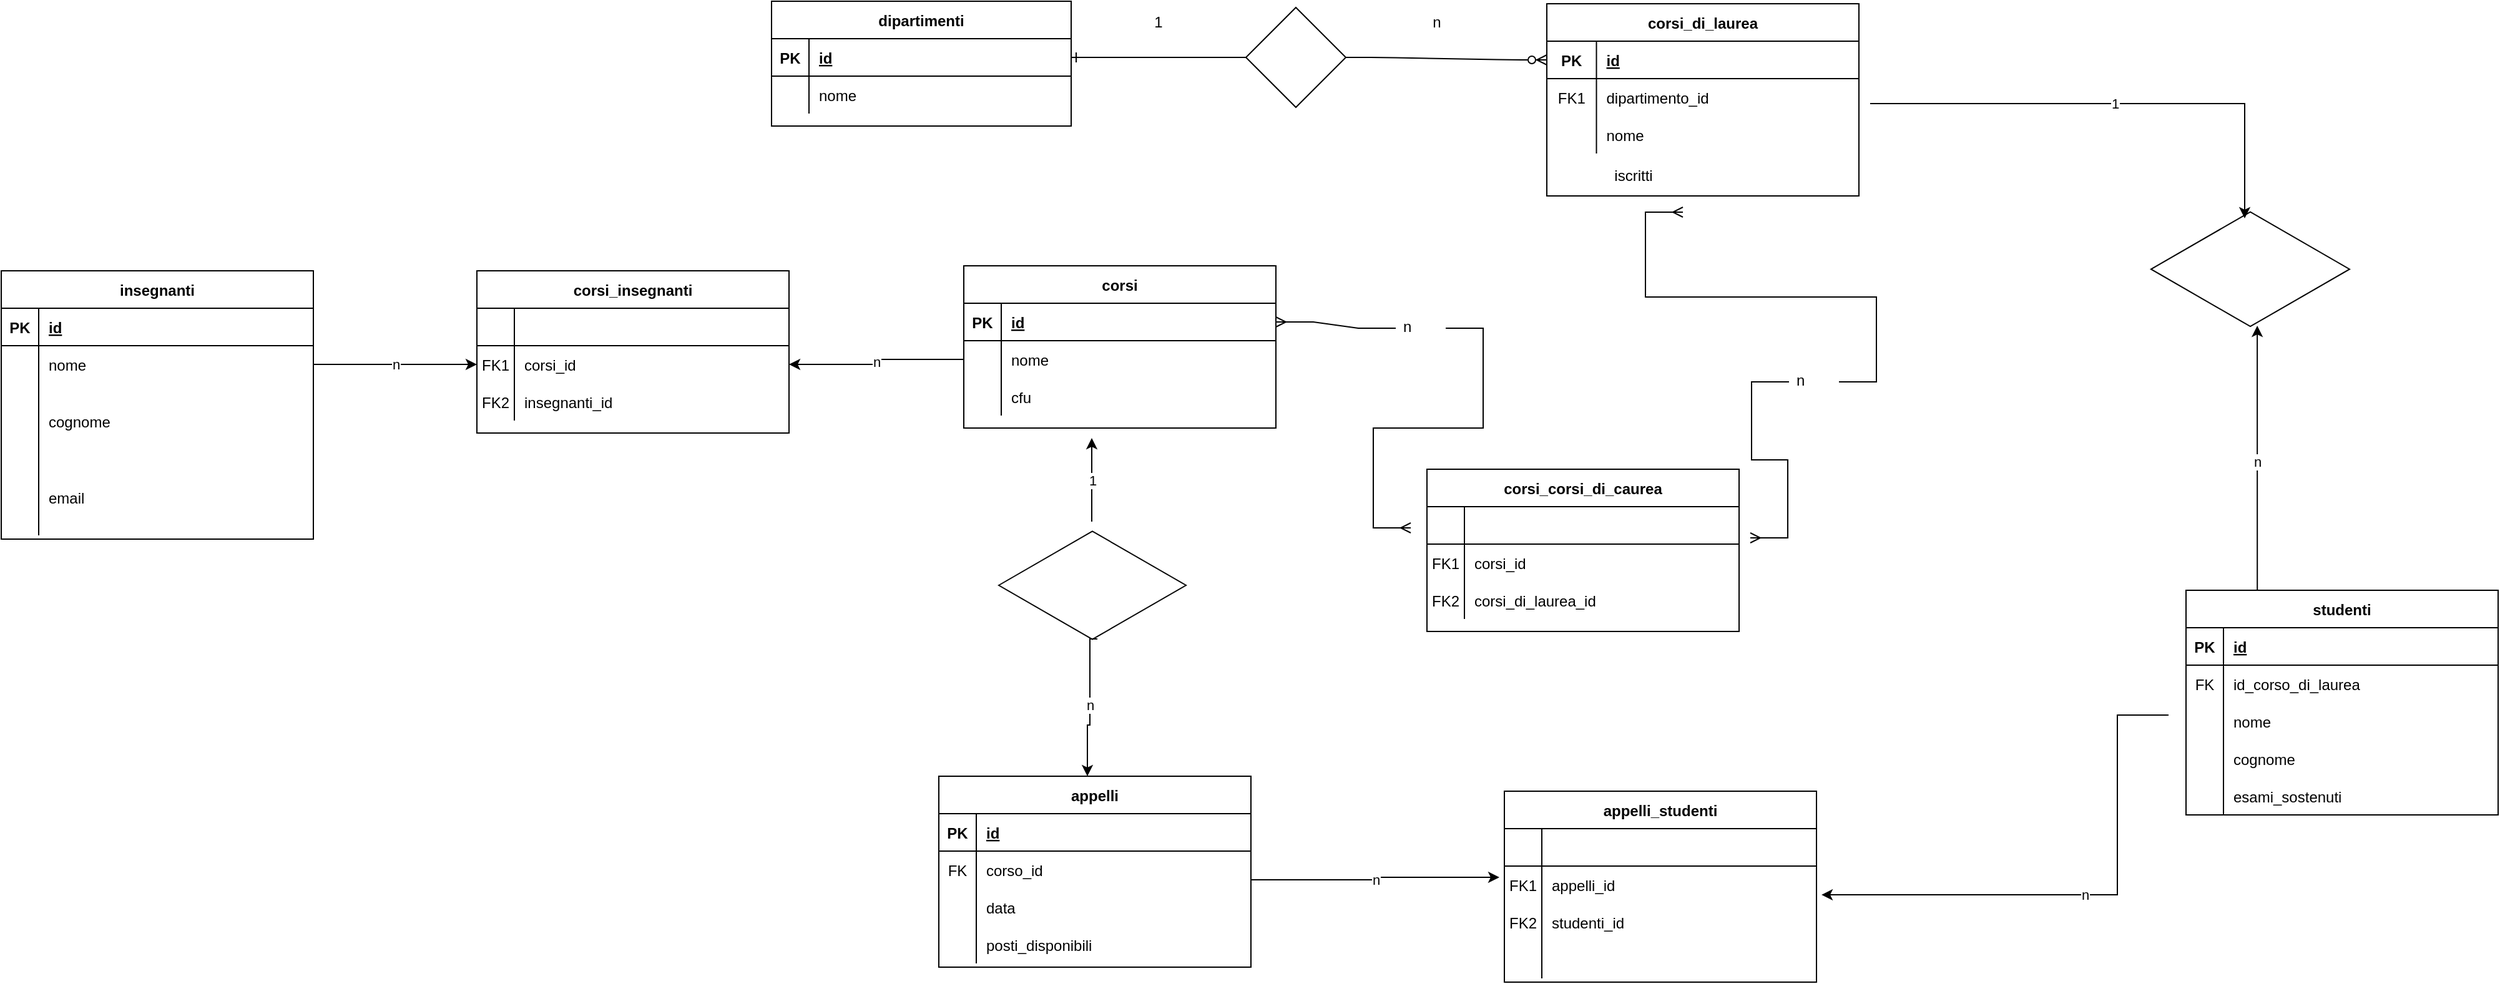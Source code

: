<mxfile version="20.4.0" type="device"><diagram id="R2lEEEUBdFMjLlhIrx00" name="Page-1"><mxGraphModel dx="3385" dy="1385" grid="0" gridSize="10" guides="1" tooltips="1" connect="1" arrows="1" fold="1" page="0" pageScale="1" pageWidth="850" pageHeight="1100" math="0" shadow="0" extFonts="Permanent Marker^https://fonts.googleapis.com/css?family=Permanent+Marker"><root><mxCell id="0"/><mxCell id="1" parent="0"/><mxCell id="C-vyLk0tnHw3VtMMgP7b-1" value="" style="edgeStyle=entityRelationEdgeStyle;endArrow=ERzeroToMany;startArrow=none;endFill=1;startFill=0;exitX=1;exitY=0.5;exitDx=0;exitDy=0;entryX=0;entryY=0.5;entryDx=0;entryDy=0;" parent="1" source="mGonCBCs7aA2SYmksWK4-1" target="C-vyLk0tnHw3VtMMgP7b-3" edge="1"><mxGeometry width="100" height="100" relative="1" as="geometry"><mxPoint x="166" y="99" as="sourcePoint"/><mxPoint x="440" y="620" as="targetPoint"/></mxGeometry></mxCell><mxCell id="C-vyLk0tnHw3VtMMgP7b-2" value="corsi_di_laurea" style="shape=table;startSize=30;container=1;collapsible=1;childLayout=tableLayout;fixedRows=1;rowLines=0;fontStyle=1;align=center;resizeLast=1;" parent="1" vertex="1"><mxGeometry x="444" y="22" width="250" height="154" as="geometry"/></mxCell><mxCell id="C-vyLk0tnHw3VtMMgP7b-3" value="" style="shape=partialRectangle;collapsible=0;dropTarget=0;pointerEvents=0;fillColor=none;points=[[0,0.5],[1,0.5]];portConstraint=eastwest;top=0;left=0;right=0;bottom=1;" parent="C-vyLk0tnHw3VtMMgP7b-2" vertex="1"><mxGeometry y="30" width="250" height="30" as="geometry"/></mxCell><mxCell id="C-vyLk0tnHw3VtMMgP7b-4" value="PK" style="shape=partialRectangle;overflow=hidden;connectable=0;fillColor=none;top=0;left=0;bottom=0;right=0;fontStyle=1;" parent="C-vyLk0tnHw3VtMMgP7b-3" vertex="1"><mxGeometry width="39.75" height="30" as="geometry"><mxRectangle width="39.75" height="30" as="alternateBounds"/></mxGeometry></mxCell><mxCell id="C-vyLk0tnHw3VtMMgP7b-5" value="id" style="shape=partialRectangle;overflow=hidden;connectable=0;fillColor=none;top=0;left=0;bottom=0;right=0;align=left;spacingLeft=6;fontStyle=5;" parent="C-vyLk0tnHw3VtMMgP7b-3" vertex="1"><mxGeometry x="39.75" width="210.25" height="30" as="geometry"><mxRectangle width="210.25" height="30" as="alternateBounds"/></mxGeometry></mxCell><mxCell id="C-vyLk0tnHw3VtMMgP7b-6" value="" style="shape=partialRectangle;collapsible=0;dropTarget=0;pointerEvents=0;fillColor=none;points=[[0,0.5],[1,0.5]];portConstraint=eastwest;top=0;left=0;right=0;bottom=0;" parent="C-vyLk0tnHw3VtMMgP7b-2" vertex="1"><mxGeometry y="60" width="250" height="30" as="geometry"/></mxCell><mxCell id="C-vyLk0tnHw3VtMMgP7b-7" value="FK1" style="shape=partialRectangle;overflow=hidden;connectable=0;fillColor=none;top=0;left=0;bottom=0;right=0;" parent="C-vyLk0tnHw3VtMMgP7b-6" vertex="1"><mxGeometry width="39.75" height="30" as="geometry"><mxRectangle width="39.75" height="30" as="alternateBounds"/></mxGeometry></mxCell><mxCell id="C-vyLk0tnHw3VtMMgP7b-8" value="dipartimento_id" style="shape=partialRectangle;overflow=hidden;connectable=0;fillColor=none;top=0;left=0;bottom=0;right=0;align=left;spacingLeft=6;" parent="C-vyLk0tnHw3VtMMgP7b-6" vertex="1"><mxGeometry x="39.75" width="210.25" height="30" as="geometry"><mxRectangle width="210.25" height="30" as="alternateBounds"/></mxGeometry></mxCell><mxCell id="C-vyLk0tnHw3VtMMgP7b-9" value="" style="shape=partialRectangle;collapsible=0;dropTarget=0;pointerEvents=0;fillColor=none;points=[[0,0.5],[1,0.5]];portConstraint=eastwest;top=0;left=0;right=0;bottom=0;" parent="C-vyLk0tnHw3VtMMgP7b-2" vertex="1"><mxGeometry y="90" width="250" height="30" as="geometry"/></mxCell><mxCell id="C-vyLk0tnHw3VtMMgP7b-10" value="" style="shape=partialRectangle;overflow=hidden;connectable=0;fillColor=none;top=0;left=0;bottom=0;right=0;" parent="C-vyLk0tnHw3VtMMgP7b-9" vertex="1"><mxGeometry width="39.75" height="30" as="geometry"><mxRectangle width="39.75" height="30" as="alternateBounds"/></mxGeometry></mxCell><mxCell id="C-vyLk0tnHw3VtMMgP7b-11" value="nome" style="shape=partialRectangle;overflow=hidden;connectable=0;fillColor=none;top=0;left=0;bottom=0;right=0;align=left;spacingLeft=6;" parent="C-vyLk0tnHw3VtMMgP7b-9" vertex="1"><mxGeometry x="39.75" width="210.25" height="30" as="geometry"><mxRectangle width="210.25" height="30" as="alternateBounds"/></mxGeometry></mxCell><mxCell id="C-vyLk0tnHw3VtMMgP7b-23" value="dipartimenti" style="shape=table;startSize=30;container=1;collapsible=1;childLayout=tableLayout;fixedRows=1;rowLines=0;fontStyle=1;align=center;resizeLast=1;" parent="1" vertex="1"><mxGeometry x="-177" y="20" width="240" height="100" as="geometry"/></mxCell><mxCell id="C-vyLk0tnHw3VtMMgP7b-24" value="" style="shape=partialRectangle;collapsible=0;dropTarget=0;pointerEvents=0;fillColor=none;points=[[0,0.5],[1,0.5]];portConstraint=eastwest;top=0;left=0;right=0;bottom=1;" parent="C-vyLk0tnHw3VtMMgP7b-23" vertex="1"><mxGeometry y="30" width="240" height="30" as="geometry"/></mxCell><mxCell id="C-vyLk0tnHw3VtMMgP7b-25" value="PK" style="shape=partialRectangle;overflow=hidden;connectable=0;fillColor=none;top=0;left=0;bottom=0;right=0;fontStyle=1;" parent="C-vyLk0tnHw3VtMMgP7b-24" vertex="1"><mxGeometry width="30" height="30" as="geometry"><mxRectangle width="30" height="30" as="alternateBounds"/></mxGeometry></mxCell><mxCell id="C-vyLk0tnHw3VtMMgP7b-26" value="id" style="shape=partialRectangle;overflow=hidden;connectable=0;fillColor=none;top=0;left=0;bottom=0;right=0;align=left;spacingLeft=6;fontStyle=5;" parent="C-vyLk0tnHw3VtMMgP7b-24" vertex="1"><mxGeometry x="30" width="210" height="30" as="geometry"><mxRectangle width="210" height="30" as="alternateBounds"/></mxGeometry></mxCell><mxCell id="C-vyLk0tnHw3VtMMgP7b-27" value="" style="shape=partialRectangle;collapsible=0;dropTarget=0;pointerEvents=0;fillColor=none;points=[[0,0.5],[1,0.5]];portConstraint=eastwest;top=0;left=0;right=0;bottom=0;" parent="C-vyLk0tnHw3VtMMgP7b-23" vertex="1"><mxGeometry y="60" width="240" height="30" as="geometry"/></mxCell><mxCell id="C-vyLk0tnHw3VtMMgP7b-28" value="" style="shape=partialRectangle;overflow=hidden;connectable=0;fillColor=none;top=0;left=0;bottom=0;right=0;" parent="C-vyLk0tnHw3VtMMgP7b-27" vertex="1"><mxGeometry width="30" height="30" as="geometry"><mxRectangle width="30" height="30" as="alternateBounds"/></mxGeometry></mxCell><mxCell id="C-vyLk0tnHw3VtMMgP7b-29" value="nome" style="shape=partialRectangle;overflow=hidden;connectable=0;fillColor=none;top=0;left=0;bottom=0;right=0;align=left;spacingLeft=6;" parent="C-vyLk0tnHw3VtMMgP7b-27" vertex="1"><mxGeometry x="30" width="210" height="30" as="geometry"><mxRectangle width="210" height="30" as="alternateBounds"/></mxGeometry></mxCell><mxCell id="mGonCBCs7aA2SYmksWK4-1" value="" style="rhombus;whiteSpace=wrap;html=1;" vertex="1" parent="1"><mxGeometry x="203" y="25" width="80" height="80" as="geometry"/></mxCell><mxCell id="mGonCBCs7aA2SYmksWK4-2" value="" style="edgeStyle=entityRelationEdgeStyle;endArrow=none;startArrow=ERone;endFill=1;startFill=0;exitX=1;exitY=0.5;exitDx=0;exitDy=0;" edge="1" parent="1" source="C-vyLk0tnHw3VtMMgP7b-24" target="mGonCBCs7aA2SYmksWK4-1"><mxGeometry width="100" height="100" relative="1" as="geometry"><mxPoint x="63" y="65" as="sourcePoint"/><mxPoint x="450" y="195" as="targetPoint"/></mxGeometry></mxCell><mxCell id="mGonCBCs7aA2SYmksWK4-23" value="1" style="text;html=1;strokeColor=none;fillColor=none;align=center;verticalAlign=middle;whiteSpace=wrap;rounded=0;" vertex="1" parent="1"><mxGeometry x="103" y="22" width="60" height="30" as="geometry"/></mxCell><mxCell id="mGonCBCs7aA2SYmksWK4-24" value="n" style="text;html=1;strokeColor=none;fillColor=none;align=center;verticalAlign=middle;whiteSpace=wrap;rounded=0;" vertex="1" parent="1"><mxGeometry x="326" y="22" width="60" height="30" as="geometry"/></mxCell><mxCell id="mGonCBCs7aA2SYmksWK4-25" value="corsi" style="shape=table;startSize=30;container=1;collapsible=1;childLayout=tableLayout;fixedRows=1;rowLines=0;fontStyle=1;align=center;resizeLast=1;" vertex="1" parent="1"><mxGeometry x="-23" y="232" width="250" height="130" as="geometry"/></mxCell><mxCell id="mGonCBCs7aA2SYmksWK4-26" value="" style="shape=partialRectangle;collapsible=0;dropTarget=0;pointerEvents=0;fillColor=none;points=[[0,0.5],[1,0.5]];portConstraint=eastwest;top=0;left=0;right=0;bottom=1;" vertex="1" parent="mGonCBCs7aA2SYmksWK4-25"><mxGeometry y="30" width="250" height="30" as="geometry"/></mxCell><mxCell id="mGonCBCs7aA2SYmksWK4-27" value="PK" style="shape=partialRectangle;overflow=hidden;connectable=0;fillColor=none;top=0;left=0;bottom=0;right=0;fontStyle=1;" vertex="1" parent="mGonCBCs7aA2SYmksWK4-26"><mxGeometry width="30" height="30" as="geometry"><mxRectangle width="30" height="30" as="alternateBounds"/></mxGeometry></mxCell><mxCell id="mGonCBCs7aA2SYmksWK4-28" value="id" style="shape=partialRectangle;overflow=hidden;connectable=0;fillColor=none;top=0;left=0;bottom=0;right=0;align=left;spacingLeft=6;fontStyle=5;" vertex="1" parent="mGonCBCs7aA2SYmksWK4-26"><mxGeometry x="30" width="220" height="30" as="geometry"><mxRectangle width="220" height="30" as="alternateBounds"/></mxGeometry></mxCell><mxCell id="mGonCBCs7aA2SYmksWK4-29" value="" style="shape=partialRectangle;collapsible=0;dropTarget=0;pointerEvents=0;fillColor=none;points=[[0,0.5],[1,0.5]];portConstraint=eastwest;top=0;left=0;right=0;bottom=0;" vertex="1" parent="mGonCBCs7aA2SYmksWK4-25"><mxGeometry y="60" width="250" height="30" as="geometry"/></mxCell><mxCell id="mGonCBCs7aA2SYmksWK4-30" value="" style="shape=partialRectangle;overflow=hidden;connectable=0;fillColor=none;top=0;left=0;bottom=0;right=0;" vertex="1" parent="mGonCBCs7aA2SYmksWK4-29"><mxGeometry width="30" height="30" as="geometry"><mxRectangle width="30" height="30" as="alternateBounds"/></mxGeometry></mxCell><mxCell id="mGonCBCs7aA2SYmksWK4-31" value="nome" style="shape=partialRectangle;overflow=hidden;connectable=0;fillColor=none;top=0;left=0;bottom=0;right=0;align=left;spacingLeft=6;" vertex="1" parent="mGonCBCs7aA2SYmksWK4-29"><mxGeometry x="30" width="220" height="30" as="geometry"><mxRectangle width="220" height="30" as="alternateBounds"/></mxGeometry></mxCell><mxCell id="mGonCBCs7aA2SYmksWK4-32" value="" style="shape=partialRectangle;collapsible=0;dropTarget=0;pointerEvents=0;fillColor=none;points=[[0,0.5],[1,0.5]];portConstraint=eastwest;top=0;left=0;right=0;bottom=0;" vertex="1" parent="mGonCBCs7aA2SYmksWK4-25"><mxGeometry y="90" width="250" height="30" as="geometry"/></mxCell><mxCell id="mGonCBCs7aA2SYmksWK4-33" value="" style="shape=partialRectangle;overflow=hidden;connectable=0;fillColor=none;top=0;left=0;bottom=0;right=0;" vertex="1" parent="mGonCBCs7aA2SYmksWK4-32"><mxGeometry width="30" height="30" as="geometry"><mxRectangle width="30" height="30" as="alternateBounds"/></mxGeometry></mxCell><mxCell id="mGonCBCs7aA2SYmksWK4-34" value="cfu" style="shape=partialRectangle;overflow=hidden;connectable=0;fillColor=none;top=0;left=0;bottom=0;right=0;align=left;spacingLeft=6;" vertex="1" parent="mGonCBCs7aA2SYmksWK4-32"><mxGeometry x="30" width="220" height="30" as="geometry"><mxRectangle width="220" height="30" as="alternateBounds"/></mxGeometry></mxCell><mxCell id="mGonCBCs7aA2SYmksWK4-36" value="corsi_corsi_di_caurea" style="shape=table;startSize=30;container=1;collapsible=1;childLayout=tableLayout;fixedRows=1;rowLines=0;fontStyle=1;align=center;resizeLast=1;" vertex="1" parent="1"><mxGeometry x="348" y="395" width="250" height="130" as="geometry"/></mxCell><mxCell id="mGonCBCs7aA2SYmksWK4-37" value="" style="shape=partialRectangle;collapsible=0;dropTarget=0;pointerEvents=0;fillColor=none;points=[[0,0.5],[1,0.5]];portConstraint=eastwest;top=0;left=0;right=0;bottom=1;" vertex="1" parent="mGonCBCs7aA2SYmksWK4-36"><mxGeometry y="30" width="250" height="30" as="geometry"/></mxCell><mxCell id="mGonCBCs7aA2SYmksWK4-38" value="" style="shape=partialRectangle;overflow=hidden;connectable=0;fillColor=none;top=0;left=0;bottom=0;right=0;fontStyle=1;" vertex="1" parent="mGonCBCs7aA2SYmksWK4-37"><mxGeometry width="30" height="30" as="geometry"><mxRectangle width="30" height="30" as="alternateBounds"/></mxGeometry></mxCell><mxCell id="mGonCBCs7aA2SYmksWK4-39" value="" style="shape=partialRectangle;overflow=hidden;connectable=0;fillColor=none;top=0;left=0;bottom=0;right=0;align=left;spacingLeft=6;fontStyle=5;" vertex="1" parent="mGonCBCs7aA2SYmksWK4-37"><mxGeometry x="30" width="220" height="30" as="geometry"><mxRectangle width="220" height="30" as="alternateBounds"/></mxGeometry></mxCell><mxCell id="mGonCBCs7aA2SYmksWK4-40" value="" style="shape=partialRectangle;collapsible=0;dropTarget=0;pointerEvents=0;fillColor=none;points=[[0,0.5],[1,0.5]];portConstraint=eastwest;top=0;left=0;right=0;bottom=0;" vertex="1" parent="mGonCBCs7aA2SYmksWK4-36"><mxGeometry y="60" width="250" height="30" as="geometry"/></mxCell><mxCell id="mGonCBCs7aA2SYmksWK4-41" value="FK1" style="shape=partialRectangle;overflow=hidden;connectable=0;fillColor=none;top=0;left=0;bottom=0;right=0;" vertex="1" parent="mGonCBCs7aA2SYmksWK4-40"><mxGeometry width="30" height="30" as="geometry"><mxRectangle width="30" height="30" as="alternateBounds"/></mxGeometry></mxCell><mxCell id="mGonCBCs7aA2SYmksWK4-42" value="corsi_id" style="shape=partialRectangle;overflow=hidden;connectable=0;fillColor=none;top=0;left=0;bottom=0;right=0;align=left;spacingLeft=6;" vertex="1" parent="mGonCBCs7aA2SYmksWK4-40"><mxGeometry x="30" width="220" height="30" as="geometry"><mxRectangle width="220" height="30" as="alternateBounds"/></mxGeometry></mxCell><mxCell id="mGonCBCs7aA2SYmksWK4-43" value="" style="shape=partialRectangle;collapsible=0;dropTarget=0;pointerEvents=0;fillColor=none;points=[[0,0.5],[1,0.5]];portConstraint=eastwest;top=0;left=0;right=0;bottom=0;" vertex="1" parent="mGonCBCs7aA2SYmksWK4-36"><mxGeometry y="90" width="250" height="30" as="geometry"/></mxCell><mxCell id="mGonCBCs7aA2SYmksWK4-44" value="FK2" style="shape=partialRectangle;overflow=hidden;connectable=0;fillColor=none;top=0;left=0;bottom=0;right=0;" vertex="1" parent="mGonCBCs7aA2SYmksWK4-43"><mxGeometry width="30" height="30" as="geometry"><mxRectangle width="30" height="30" as="alternateBounds"/></mxGeometry></mxCell><mxCell id="mGonCBCs7aA2SYmksWK4-45" value="corsi_di_laurea_id" style="shape=partialRectangle;overflow=hidden;connectable=0;fillColor=none;top=0;left=0;bottom=0;right=0;align=left;spacingLeft=6;" vertex="1" parent="mGonCBCs7aA2SYmksWK4-43"><mxGeometry x="30" width="220" height="30" as="geometry"><mxRectangle width="220" height="30" as="alternateBounds"/></mxGeometry></mxCell><mxCell id="mGonCBCs7aA2SYmksWK4-47" value="" style="edgeStyle=entityRelationEdgeStyle;fontSize=12;html=1;endArrow=ERmany;startArrow=none;rounded=0;exitX=1;exitY=0.5;exitDx=0;exitDy=0;" edge="1" parent="1" source="mGonCBCs7aA2SYmksWK4-51"><mxGeometry width="100" height="100" relative="1" as="geometry"><mxPoint x="374" y="442" as="sourcePoint"/><mxPoint x="335" y="442" as="targetPoint"/></mxGeometry></mxCell><mxCell id="mGonCBCs7aA2SYmksWK4-48" value="" style="edgeStyle=entityRelationEdgeStyle;fontSize=12;html=1;endArrow=ERmany;startArrow=none;rounded=0;strokeColor=default;exitX=1;exitY=0.5;exitDx=0;exitDy=0;" edge="1" parent="1" source="mGonCBCs7aA2SYmksWK4-49"><mxGeometry width="100" height="100" relative="1" as="geometry"><mxPoint x="566" y="277" as="sourcePoint"/><mxPoint x="553" y="189" as="targetPoint"/></mxGeometry></mxCell><mxCell id="mGonCBCs7aA2SYmksWK4-49" value="n&#10;" style="text;strokeColor=none;fillColor=none;spacingLeft=4;spacingRight=4;overflow=hidden;rotatable=0;points=[[0,0.5],[1,0.5]];portConstraint=eastwest;fontSize=12;" vertex="1" parent="1"><mxGeometry x="638" y="310" width="40" height="30" as="geometry"/></mxCell><mxCell id="mGonCBCs7aA2SYmksWK4-50" value="" style="edgeStyle=entityRelationEdgeStyle;fontSize=12;html=1;endArrow=none;startArrow=ERmany;rounded=0;strokeColor=default;" edge="1" parent="1" target="mGonCBCs7aA2SYmksWK4-49"><mxGeometry width="100" height="100" relative="1" as="geometry"><mxPoint x="607" y="450" as="sourcePoint"/><mxPoint x="551" y="154" as="targetPoint"/></mxGeometry></mxCell><mxCell id="mGonCBCs7aA2SYmksWK4-51" value="n" style="text;strokeColor=none;fillColor=none;spacingLeft=4;spacingRight=4;overflow=hidden;rotatable=0;points=[[0,0.5],[1,0.5]];portConstraint=eastwest;fontSize=12;" vertex="1" parent="1"><mxGeometry x="323" y="267" width="40" height="30" as="geometry"/></mxCell><mxCell id="mGonCBCs7aA2SYmksWK4-52" value="" style="edgeStyle=entityRelationEdgeStyle;fontSize=12;html=1;endArrow=none;startArrow=ERmany;rounded=0;exitX=1;exitY=0.5;exitDx=0;exitDy=0;" edge="1" parent="1" source="mGonCBCs7aA2SYmksWK4-26" target="mGonCBCs7aA2SYmksWK4-51"><mxGeometry width="100" height="100" relative="1" as="geometry"><mxPoint x="389" y="306" as="sourcePoint"/><mxPoint x="453" y="262" as="targetPoint"/></mxGeometry></mxCell><mxCell id="mGonCBCs7aA2SYmksWK4-53" value="insegnanti" style="shape=table;startSize=30;container=1;collapsible=1;childLayout=tableLayout;fixedRows=1;rowLines=0;fontStyle=1;align=center;resizeLast=1;" vertex="1" parent="1"><mxGeometry x="-794" y="236" width="250" height="215" as="geometry"/></mxCell><mxCell id="mGonCBCs7aA2SYmksWK4-54" value="" style="shape=partialRectangle;collapsible=0;dropTarget=0;pointerEvents=0;fillColor=none;points=[[0,0.5],[1,0.5]];portConstraint=eastwest;top=0;left=0;right=0;bottom=1;" vertex="1" parent="mGonCBCs7aA2SYmksWK4-53"><mxGeometry y="30" width="250" height="30" as="geometry"/></mxCell><mxCell id="mGonCBCs7aA2SYmksWK4-55" value="PK" style="shape=partialRectangle;overflow=hidden;connectable=0;fillColor=none;top=0;left=0;bottom=0;right=0;fontStyle=1;" vertex="1" parent="mGonCBCs7aA2SYmksWK4-54"><mxGeometry width="30" height="30" as="geometry"><mxRectangle width="30" height="30" as="alternateBounds"/></mxGeometry></mxCell><mxCell id="mGonCBCs7aA2SYmksWK4-56" value="id" style="shape=partialRectangle;overflow=hidden;connectable=0;fillColor=none;top=0;left=0;bottom=0;right=0;align=left;spacingLeft=6;fontStyle=5;" vertex="1" parent="mGonCBCs7aA2SYmksWK4-54"><mxGeometry x="30" width="220" height="30" as="geometry"><mxRectangle width="220" height="30" as="alternateBounds"/></mxGeometry></mxCell><mxCell id="mGonCBCs7aA2SYmksWK4-57" value="" style="shape=partialRectangle;collapsible=0;dropTarget=0;pointerEvents=0;fillColor=none;points=[[0,0.5],[1,0.5]];portConstraint=eastwest;top=0;left=0;right=0;bottom=0;" vertex="1" parent="mGonCBCs7aA2SYmksWK4-53"><mxGeometry y="60" width="250" height="30" as="geometry"/></mxCell><mxCell id="mGonCBCs7aA2SYmksWK4-58" value="" style="shape=partialRectangle;overflow=hidden;connectable=0;fillColor=none;top=0;left=0;bottom=0;right=0;" vertex="1" parent="mGonCBCs7aA2SYmksWK4-57"><mxGeometry width="30" height="30" as="geometry"><mxRectangle width="30" height="30" as="alternateBounds"/></mxGeometry></mxCell><mxCell id="mGonCBCs7aA2SYmksWK4-59" value="nome" style="shape=partialRectangle;overflow=hidden;connectable=0;fillColor=none;top=0;left=0;bottom=0;right=0;align=left;spacingLeft=6;" vertex="1" parent="mGonCBCs7aA2SYmksWK4-57"><mxGeometry x="30" width="220" height="30" as="geometry"><mxRectangle width="220" height="30" as="alternateBounds"/></mxGeometry></mxCell><mxCell id="mGonCBCs7aA2SYmksWK4-60" value="" style="shape=partialRectangle;collapsible=0;dropTarget=0;pointerEvents=0;fillColor=none;points=[[0,0.5],[1,0.5]];portConstraint=eastwest;top=0;left=0;right=0;bottom=0;" vertex="1" parent="mGonCBCs7aA2SYmksWK4-53"><mxGeometry y="90" width="250" height="61" as="geometry"/></mxCell><mxCell id="mGonCBCs7aA2SYmksWK4-61" value="" style="shape=partialRectangle;overflow=hidden;connectable=0;fillColor=none;top=0;left=0;bottom=0;right=0;" vertex="1" parent="mGonCBCs7aA2SYmksWK4-60"><mxGeometry width="30" height="61" as="geometry"><mxRectangle width="30" height="61" as="alternateBounds"/></mxGeometry></mxCell><mxCell id="mGonCBCs7aA2SYmksWK4-62" value="cognome" style="shape=partialRectangle;overflow=hidden;connectable=0;fillColor=none;top=0;left=0;bottom=0;right=0;align=left;spacingLeft=6;" vertex="1" parent="mGonCBCs7aA2SYmksWK4-60"><mxGeometry x="30" width="220" height="61" as="geometry"><mxRectangle width="220" height="61" as="alternateBounds"/></mxGeometry></mxCell><mxCell id="mGonCBCs7aA2SYmksWK4-78" value="" style="shape=partialRectangle;collapsible=0;dropTarget=0;pointerEvents=0;fillColor=none;points=[[0,0.5],[1,0.5]];portConstraint=eastwest;top=0;left=0;right=0;bottom=0;" vertex="1" parent="mGonCBCs7aA2SYmksWK4-53"><mxGeometry y="151" width="250" height="61" as="geometry"/></mxCell><mxCell id="mGonCBCs7aA2SYmksWK4-79" value="" style="shape=partialRectangle;overflow=hidden;connectable=0;fillColor=none;top=0;left=0;bottom=0;right=0;" vertex="1" parent="mGonCBCs7aA2SYmksWK4-78"><mxGeometry width="30" height="61" as="geometry"><mxRectangle width="30" height="61" as="alternateBounds"/></mxGeometry></mxCell><mxCell id="mGonCBCs7aA2SYmksWK4-80" value="email" style="shape=partialRectangle;overflow=hidden;connectable=0;fillColor=none;top=0;left=0;bottom=0;right=0;align=left;spacingLeft=6;" vertex="1" parent="mGonCBCs7aA2SYmksWK4-78"><mxGeometry x="30" width="220" height="61" as="geometry"><mxRectangle width="220" height="61" as="alternateBounds"/></mxGeometry></mxCell><mxCell id="mGonCBCs7aA2SYmksWK4-63" value="corsi_insegnanti" style="shape=table;startSize=30;container=1;collapsible=1;childLayout=tableLayout;fixedRows=1;rowLines=0;fontStyle=1;align=center;resizeLast=1;" vertex="1" parent="1"><mxGeometry x="-413" y="236" width="250" height="130" as="geometry"/></mxCell><mxCell id="mGonCBCs7aA2SYmksWK4-64" value="" style="shape=partialRectangle;collapsible=0;dropTarget=0;pointerEvents=0;fillColor=none;points=[[0,0.5],[1,0.5]];portConstraint=eastwest;top=0;left=0;right=0;bottom=1;" vertex="1" parent="mGonCBCs7aA2SYmksWK4-63"><mxGeometry y="30" width="250" height="30" as="geometry"/></mxCell><mxCell id="mGonCBCs7aA2SYmksWK4-65" value="" style="shape=partialRectangle;overflow=hidden;connectable=0;fillColor=none;top=0;left=0;bottom=0;right=0;fontStyle=1;" vertex="1" parent="mGonCBCs7aA2SYmksWK4-64"><mxGeometry width="30" height="30" as="geometry"><mxRectangle width="30" height="30" as="alternateBounds"/></mxGeometry></mxCell><mxCell id="mGonCBCs7aA2SYmksWK4-66" value="" style="shape=partialRectangle;overflow=hidden;connectable=0;fillColor=none;top=0;left=0;bottom=0;right=0;align=left;spacingLeft=6;fontStyle=5;" vertex="1" parent="mGonCBCs7aA2SYmksWK4-64"><mxGeometry x="30" width="220" height="30" as="geometry"><mxRectangle width="220" height="30" as="alternateBounds"/></mxGeometry></mxCell><mxCell id="mGonCBCs7aA2SYmksWK4-67" value="" style="shape=partialRectangle;collapsible=0;dropTarget=0;pointerEvents=0;fillColor=none;points=[[0,0.5],[1,0.5]];portConstraint=eastwest;top=0;left=0;right=0;bottom=0;" vertex="1" parent="mGonCBCs7aA2SYmksWK4-63"><mxGeometry y="60" width="250" height="30" as="geometry"/></mxCell><mxCell id="mGonCBCs7aA2SYmksWK4-68" value="FK1" style="shape=partialRectangle;overflow=hidden;connectable=0;fillColor=none;top=0;left=0;bottom=0;right=0;" vertex="1" parent="mGonCBCs7aA2SYmksWK4-67"><mxGeometry width="30" height="30" as="geometry"><mxRectangle width="30" height="30" as="alternateBounds"/></mxGeometry></mxCell><mxCell id="mGonCBCs7aA2SYmksWK4-69" value="corsi_id" style="shape=partialRectangle;overflow=hidden;connectable=0;fillColor=none;top=0;left=0;bottom=0;right=0;align=left;spacingLeft=6;" vertex="1" parent="mGonCBCs7aA2SYmksWK4-67"><mxGeometry x="30" width="220" height="30" as="geometry"><mxRectangle width="220" height="30" as="alternateBounds"/></mxGeometry></mxCell><mxCell id="mGonCBCs7aA2SYmksWK4-70" value="" style="shape=partialRectangle;collapsible=0;dropTarget=0;pointerEvents=0;fillColor=none;points=[[0,0.5],[1,0.5]];portConstraint=eastwest;top=0;left=0;right=0;bottom=0;" vertex="1" parent="mGonCBCs7aA2SYmksWK4-63"><mxGeometry y="90" width="250" height="30" as="geometry"/></mxCell><mxCell id="mGonCBCs7aA2SYmksWK4-71" value="FK2" style="shape=partialRectangle;overflow=hidden;connectable=0;fillColor=none;top=0;left=0;bottom=0;right=0;" vertex="1" parent="mGonCBCs7aA2SYmksWK4-70"><mxGeometry width="30" height="30" as="geometry"><mxRectangle width="30" height="30" as="alternateBounds"/></mxGeometry></mxCell><mxCell id="mGonCBCs7aA2SYmksWK4-72" value="insegnanti_id" style="shape=partialRectangle;overflow=hidden;connectable=0;fillColor=none;top=0;left=0;bottom=0;right=0;align=left;spacingLeft=6;" vertex="1" parent="mGonCBCs7aA2SYmksWK4-70"><mxGeometry x="30" width="220" height="30" as="geometry"><mxRectangle width="220" height="30" as="alternateBounds"/></mxGeometry></mxCell><mxCell id="mGonCBCs7aA2SYmksWK4-73" value="n" style="edgeStyle=elbowEdgeStyle;elbow=horizontal;endArrow=classic;html=1;rounded=0;strokeColor=default;entryX=0;entryY=0.5;entryDx=0;entryDy=0;exitX=1;exitY=0.5;exitDx=0;exitDy=0;" edge="1" parent="1" source="mGonCBCs7aA2SYmksWK4-57" target="mGonCBCs7aA2SYmksWK4-67"><mxGeometry width="50" height="50" relative="1" as="geometry"><mxPoint x="-525" y="310" as="sourcePoint"/><mxPoint x="-440" y="310" as="targetPoint"/><Array as="points"><mxPoint x="-478" y="316"/><mxPoint x="-482" y="316"/></Array></mxGeometry></mxCell><mxCell id="mGonCBCs7aA2SYmksWK4-75" value="n" style="edgeStyle=elbowEdgeStyle;elbow=horizontal;endArrow=classic;html=1;rounded=0;strokeColor=default;entryX=1;entryY=0.5;entryDx=0;entryDy=0;exitX=0;exitY=0.5;exitDx=0;exitDy=0;" edge="1" parent="1" source="mGonCBCs7aA2SYmksWK4-29" target="mGonCBCs7aA2SYmksWK4-67"><mxGeometry width="50" height="50" relative="1" as="geometry"><mxPoint x="-101" y="334" as="sourcePoint"/><mxPoint x="-51" y="284" as="targetPoint"/></mxGeometry></mxCell><mxCell id="mGonCBCs7aA2SYmksWK4-76" value="iscritti" style="text;html=1;align=center;verticalAlign=middle;resizable=0;points=[];autosize=1;strokeColor=none;fillColor=none;" vertex="1" parent="1"><mxGeometry x="488" y="147" width="49" height="26" as="geometry"/></mxCell><mxCell id="mGonCBCs7aA2SYmksWK4-81" value="appelli" style="shape=table;startSize=30;container=1;collapsible=1;childLayout=tableLayout;fixedRows=1;rowLines=0;fontStyle=1;align=center;resizeLast=1;" vertex="1" parent="1"><mxGeometry x="-43" y="641" width="250" height="153" as="geometry"/></mxCell><mxCell id="mGonCBCs7aA2SYmksWK4-82" value="" style="shape=partialRectangle;collapsible=0;dropTarget=0;pointerEvents=0;fillColor=none;points=[[0,0.5],[1,0.5]];portConstraint=eastwest;top=0;left=0;right=0;bottom=1;" vertex="1" parent="mGonCBCs7aA2SYmksWK4-81"><mxGeometry y="30" width="250" height="30" as="geometry"/></mxCell><mxCell id="mGonCBCs7aA2SYmksWK4-83" value="PK" style="shape=partialRectangle;overflow=hidden;connectable=0;fillColor=none;top=0;left=0;bottom=0;right=0;fontStyle=1;" vertex="1" parent="mGonCBCs7aA2SYmksWK4-82"><mxGeometry width="30" height="30" as="geometry"><mxRectangle width="30" height="30" as="alternateBounds"/></mxGeometry></mxCell><mxCell id="mGonCBCs7aA2SYmksWK4-84" value="id" style="shape=partialRectangle;overflow=hidden;connectable=0;fillColor=none;top=0;left=0;bottom=0;right=0;align=left;spacingLeft=6;fontStyle=5;" vertex="1" parent="mGonCBCs7aA2SYmksWK4-82"><mxGeometry x="30" width="220" height="30" as="geometry"><mxRectangle width="220" height="30" as="alternateBounds"/></mxGeometry></mxCell><mxCell id="mGonCBCs7aA2SYmksWK4-85" value="" style="shape=partialRectangle;collapsible=0;dropTarget=0;pointerEvents=0;fillColor=none;points=[[0,0.5],[1,0.5]];portConstraint=eastwest;top=0;left=0;right=0;bottom=0;" vertex="1" parent="mGonCBCs7aA2SYmksWK4-81"><mxGeometry y="60" width="250" height="30" as="geometry"/></mxCell><mxCell id="mGonCBCs7aA2SYmksWK4-86" value="FK" style="shape=partialRectangle;overflow=hidden;connectable=0;fillColor=none;top=0;left=0;bottom=0;right=0;" vertex="1" parent="mGonCBCs7aA2SYmksWK4-85"><mxGeometry width="30" height="30" as="geometry"><mxRectangle width="30" height="30" as="alternateBounds"/></mxGeometry></mxCell><mxCell id="mGonCBCs7aA2SYmksWK4-87" value="corso_id" style="shape=partialRectangle;overflow=hidden;connectable=0;fillColor=none;top=0;left=0;bottom=0;right=0;align=left;spacingLeft=6;" vertex="1" parent="mGonCBCs7aA2SYmksWK4-85"><mxGeometry x="30" width="220" height="30" as="geometry"><mxRectangle width="220" height="30" as="alternateBounds"/></mxGeometry></mxCell><mxCell id="mGonCBCs7aA2SYmksWK4-88" value="" style="shape=partialRectangle;collapsible=0;dropTarget=0;pointerEvents=0;fillColor=none;points=[[0,0.5],[1,0.5]];portConstraint=eastwest;top=0;left=0;right=0;bottom=0;" vertex="1" parent="mGonCBCs7aA2SYmksWK4-81"><mxGeometry y="90" width="250" height="30" as="geometry"/></mxCell><mxCell id="mGonCBCs7aA2SYmksWK4-89" value="" style="shape=partialRectangle;overflow=hidden;connectable=0;fillColor=none;top=0;left=0;bottom=0;right=0;" vertex="1" parent="mGonCBCs7aA2SYmksWK4-88"><mxGeometry width="30" height="30" as="geometry"><mxRectangle width="30" height="30" as="alternateBounds"/></mxGeometry></mxCell><mxCell id="mGonCBCs7aA2SYmksWK4-90" value="data" style="shape=partialRectangle;overflow=hidden;connectable=0;fillColor=none;top=0;left=0;bottom=0;right=0;align=left;spacingLeft=6;" vertex="1" parent="mGonCBCs7aA2SYmksWK4-88"><mxGeometry x="30" width="220" height="30" as="geometry"><mxRectangle width="220" height="30" as="alternateBounds"/></mxGeometry></mxCell><mxCell id="mGonCBCs7aA2SYmksWK4-94" value="" style="shape=partialRectangle;collapsible=0;dropTarget=0;pointerEvents=0;fillColor=none;points=[[0,0.5],[1,0.5]];portConstraint=eastwest;top=0;left=0;right=0;bottom=0;" vertex="1" parent="mGonCBCs7aA2SYmksWK4-81"><mxGeometry y="120" width="250" height="30" as="geometry"/></mxCell><mxCell id="mGonCBCs7aA2SYmksWK4-95" value="" style="shape=partialRectangle;overflow=hidden;connectable=0;fillColor=none;top=0;left=0;bottom=0;right=0;" vertex="1" parent="mGonCBCs7aA2SYmksWK4-94"><mxGeometry width="30" height="30" as="geometry"><mxRectangle width="30" height="30" as="alternateBounds"/></mxGeometry></mxCell><mxCell id="mGonCBCs7aA2SYmksWK4-96" value="posti_disponibili" style="shape=partialRectangle;overflow=hidden;connectable=0;fillColor=none;top=0;left=0;bottom=0;right=0;align=left;spacingLeft=6;" vertex="1" parent="mGonCBCs7aA2SYmksWK4-94"><mxGeometry x="30" width="220" height="30" as="geometry"><mxRectangle width="220" height="30" as="alternateBounds"/></mxGeometry></mxCell><mxCell id="mGonCBCs7aA2SYmksWK4-91" value="" style="html=1;whiteSpace=wrap;aspect=fixed;shape=isoRectangle;" vertex="1" parent="1"><mxGeometry x="5" y="443" width="150" height="90" as="geometry"/></mxCell><mxCell id="mGonCBCs7aA2SYmksWK4-92" value="1" style="edgeStyle=segmentEdgeStyle;endArrow=classic;html=1;rounded=0;strokeColor=default;" edge="1" parent="1"><mxGeometry width="50" height="50" relative="1" as="geometry"><mxPoint x="79.5" y="437" as="sourcePoint"/><mxPoint x="79.5" y="370" as="targetPoint"/></mxGeometry></mxCell><mxCell id="mGonCBCs7aA2SYmksWK4-93" value="n" style="edgeStyle=segmentEdgeStyle;endArrow=classic;html=1;rounded=0;strokeColor=default;" edge="1" parent="1"><mxGeometry width="50" height="50" relative="1" as="geometry"><mxPoint x="84" y="531" as="sourcePoint"/><mxPoint x="76" y="641" as="targetPoint"/><Array as="points"><mxPoint x="78" y="531"/><mxPoint x="78" y="600"/><mxPoint x="76" y="600"/></Array></mxGeometry></mxCell><mxCell id="mGonCBCs7aA2SYmksWK4-97" value="studenti" style="shape=table;startSize=30;container=1;collapsible=1;childLayout=tableLayout;fixedRows=1;rowLines=0;fontStyle=1;align=center;resizeLast=1;" vertex="1" parent="1"><mxGeometry x="956" y="492" width="250" height="180" as="geometry"/></mxCell><mxCell id="mGonCBCs7aA2SYmksWK4-98" value="" style="shape=partialRectangle;collapsible=0;dropTarget=0;pointerEvents=0;fillColor=none;points=[[0,0.5],[1,0.5]];portConstraint=eastwest;top=0;left=0;right=0;bottom=1;" vertex="1" parent="mGonCBCs7aA2SYmksWK4-97"><mxGeometry y="30" width="250" height="30" as="geometry"/></mxCell><mxCell id="mGonCBCs7aA2SYmksWK4-99" value="PK" style="shape=partialRectangle;overflow=hidden;connectable=0;fillColor=none;top=0;left=0;bottom=0;right=0;fontStyle=1;" vertex="1" parent="mGonCBCs7aA2SYmksWK4-98"><mxGeometry width="30" height="30" as="geometry"><mxRectangle width="30" height="30" as="alternateBounds"/></mxGeometry></mxCell><mxCell id="mGonCBCs7aA2SYmksWK4-100" value="id" style="shape=partialRectangle;overflow=hidden;connectable=0;fillColor=none;top=0;left=0;bottom=0;right=0;align=left;spacingLeft=6;fontStyle=5;" vertex="1" parent="mGonCBCs7aA2SYmksWK4-98"><mxGeometry x="30" width="220" height="30" as="geometry"><mxRectangle width="220" height="30" as="alternateBounds"/></mxGeometry></mxCell><mxCell id="mGonCBCs7aA2SYmksWK4-101" value="" style="shape=partialRectangle;collapsible=0;dropTarget=0;pointerEvents=0;fillColor=none;points=[[0,0.5],[1,0.5]];portConstraint=eastwest;top=0;left=0;right=0;bottom=0;" vertex="1" parent="mGonCBCs7aA2SYmksWK4-97"><mxGeometry y="60" width="250" height="30" as="geometry"/></mxCell><mxCell id="mGonCBCs7aA2SYmksWK4-102" value="FK" style="shape=partialRectangle;overflow=hidden;connectable=0;fillColor=none;top=0;left=0;bottom=0;right=0;" vertex="1" parent="mGonCBCs7aA2SYmksWK4-101"><mxGeometry width="30" height="30" as="geometry"><mxRectangle width="30" height="30" as="alternateBounds"/></mxGeometry></mxCell><mxCell id="mGonCBCs7aA2SYmksWK4-103" value="id_corso_di_laurea" style="shape=partialRectangle;overflow=hidden;connectable=0;fillColor=none;top=0;left=0;bottom=0;right=0;align=left;spacingLeft=6;" vertex="1" parent="mGonCBCs7aA2SYmksWK4-101"><mxGeometry x="30" width="220" height="30" as="geometry"><mxRectangle width="220" height="30" as="alternateBounds"/></mxGeometry></mxCell><mxCell id="mGonCBCs7aA2SYmksWK4-104" value="" style="shape=partialRectangle;collapsible=0;dropTarget=0;pointerEvents=0;fillColor=none;points=[[0,0.5],[1,0.5]];portConstraint=eastwest;top=0;left=0;right=0;bottom=0;" vertex="1" parent="mGonCBCs7aA2SYmksWK4-97"><mxGeometry y="90" width="250" height="30" as="geometry"/></mxCell><mxCell id="mGonCBCs7aA2SYmksWK4-105" value="" style="shape=partialRectangle;overflow=hidden;connectable=0;fillColor=none;top=0;left=0;bottom=0;right=0;" vertex="1" parent="mGonCBCs7aA2SYmksWK4-104"><mxGeometry width="30" height="30" as="geometry"><mxRectangle width="30" height="30" as="alternateBounds"/></mxGeometry></mxCell><mxCell id="mGonCBCs7aA2SYmksWK4-106" value="nome" style="shape=partialRectangle;overflow=hidden;connectable=0;fillColor=none;top=0;left=0;bottom=0;right=0;align=left;spacingLeft=6;" vertex="1" parent="mGonCBCs7aA2SYmksWK4-104"><mxGeometry x="30" width="220" height="30" as="geometry"><mxRectangle width="220" height="30" as="alternateBounds"/></mxGeometry></mxCell><mxCell id="mGonCBCs7aA2SYmksWK4-107" value="" style="shape=partialRectangle;collapsible=0;dropTarget=0;pointerEvents=0;fillColor=none;points=[[0,0.5],[1,0.5]];portConstraint=eastwest;top=0;left=0;right=0;bottom=0;" vertex="1" parent="mGonCBCs7aA2SYmksWK4-97"><mxGeometry y="120" width="250" height="30" as="geometry"/></mxCell><mxCell id="mGonCBCs7aA2SYmksWK4-108" value="" style="shape=partialRectangle;overflow=hidden;connectable=0;fillColor=none;top=0;left=0;bottom=0;right=0;" vertex="1" parent="mGonCBCs7aA2SYmksWK4-107"><mxGeometry width="30" height="30" as="geometry"><mxRectangle width="30" height="30" as="alternateBounds"/></mxGeometry></mxCell><mxCell id="mGonCBCs7aA2SYmksWK4-109" value="cognome" style="shape=partialRectangle;overflow=hidden;connectable=0;fillColor=none;top=0;left=0;bottom=0;right=0;align=left;spacingLeft=6;" vertex="1" parent="mGonCBCs7aA2SYmksWK4-107"><mxGeometry x="30" width="220" height="30" as="geometry"><mxRectangle width="220" height="30" as="alternateBounds"/></mxGeometry></mxCell><mxCell id="mGonCBCs7aA2SYmksWK4-114" value="" style="shape=partialRectangle;collapsible=0;dropTarget=0;pointerEvents=0;fillColor=none;points=[[0,0.5],[1,0.5]];portConstraint=eastwest;top=0;left=0;right=0;bottom=0;" vertex="1" parent="mGonCBCs7aA2SYmksWK4-97"><mxGeometry y="150" width="250" height="30" as="geometry"/></mxCell><mxCell id="mGonCBCs7aA2SYmksWK4-115" value="" style="shape=partialRectangle;overflow=hidden;connectable=0;fillColor=none;top=0;left=0;bottom=0;right=0;" vertex="1" parent="mGonCBCs7aA2SYmksWK4-114"><mxGeometry width="30" height="30" as="geometry"><mxRectangle width="30" height="30" as="alternateBounds"/></mxGeometry></mxCell><mxCell id="mGonCBCs7aA2SYmksWK4-116" value="esami_sostenuti" style="shape=partialRectangle;overflow=hidden;connectable=0;fillColor=none;top=0;left=0;bottom=0;right=0;align=left;spacingLeft=6;" vertex="1" parent="mGonCBCs7aA2SYmksWK4-114"><mxGeometry x="30" width="220" height="30" as="geometry"><mxRectangle width="220" height="30" as="alternateBounds"/></mxGeometry></mxCell><mxCell id="mGonCBCs7aA2SYmksWK4-110" value="" style="html=1;whiteSpace=wrap;aspect=fixed;shape=isoRectangle;" vertex="1" parent="1"><mxGeometry x="928" y="187" width="159" height="95.4" as="geometry"/></mxCell><mxCell id="mGonCBCs7aA2SYmksWK4-111" value="1" style="edgeStyle=elbowEdgeStyle;elbow=horizontal;endArrow=classic;html=1;rounded=0;strokeColor=default;entryX=0.472;entryY=0.073;entryDx=0;entryDy=0;entryPerimeter=0;" edge="1" parent="1" target="mGonCBCs7aA2SYmksWK4-110"><mxGeometry width="50" height="50" relative="1" as="geometry"><mxPoint x="703" y="102" as="sourcePoint"/><mxPoint x="1056" y="102" as="targetPoint"/><Array as="points"><mxPoint x="1003" y="98"/></Array></mxGeometry></mxCell><mxCell id="mGonCBCs7aA2SYmksWK4-113" value="n" style="edgeStyle=segmentEdgeStyle;endArrow=classic;html=1;rounded=0;strokeColor=default;entryX=0.535;entryY=0.975;entryDx=0;entryDy=0;entryPerimeter=0;exitX=0.25;exitY=0;exitDx=0;exitDy=0;" edge="1" parent="1" source="mGonCBCs7aA2SYmksWK4-97" target="mGonCBCs7aA2SYmksWK4-110"><mxGeometry width="50" height="50" relative="1" as="geometry"><mxPoint x="1016" y="430" as="sourcePoint"/><mxPoint x="1016" y="377" as="targetPoint"/></mxGeometry></mxCell><mxCell id="mGonCBCs7aA2SYmksWK4-117" value="appelli_studenti" style="shape=table;startSize=30;container=1;collapsible=1;childLayout=tableLayout;fixedRows=1;rowLines=0;fontStyle=1;align=center;resizeLast=1;" vertex="1" parent="1"><mxGeometry x="410" y="653" width="250" height="153" as="geometry"/></mxCell><mxCell id="mGonCBCs7aA2SYmksWK4-118" value="" style="shape=partialRectangle;collapsible=0;dropTarget=0;pointerEvents=0;fillColor=none;points=[[0,0.5],[1,0.5]];portConstraint=eastwest;top=0;left=0;right=0;bottom=1;" vertex="1" parent="mGonCBCs7aA2SYmksWK4-117"><mxGeometry y="30" width="250" height="30" as="geometry"/></mxCell><mxCell id="mGonCBCs7aA2SYmksWK4-119" value="" style="shape=partialRectangle;overflow=hidden;connectable=0;fillColor=none;top=0;left=0;bottom=0;right=0;fontStyle=1;" vertex="1" parent="mGonCBCs7aA2SYmksWK4-118"><mxGeometry width="30" height="30" as="geometry"><mxRectangle width="30" height="30" as="alternateBounds"/></mxGeometry></mxCell><mxCell id="mGonCBCs7aA2SYmksWK4-120" value="" style="shape=partialRectangle;overflow=hidden;connectable=0;fillColor=none;top=0;left=0;bottom=0;right=0;align=left;spacingLeft=6;fontStyle=5;" vertex="1" parent="mGonCBCs7aA2SYmksWK4-118"><mxGeometry x="30" width="220" height="30" as="geometry"><mxRectangle width="220" height="30" as="alternateBounds"/></mxGeometry></mxCell><mxCell id="mGonCBCs7aA2SYmksWK4-121" value="" style="shape=partialRectangle;collapsible=0;dropTarget=0;pointerEvents=0;fillColor=none;points=[[0,0.5],[1,0.5]];portConstraint=eastwest;top=0;left=0;right=0;bottom=0;" vertex="1" parent="mGonCBCs7aA2SYmksWK4-117"><mxGeometry y="60" width="250" height="30" as="geometry"/></mxCell><mxCell id="mGonCBCs7aA2SYmksWK4-122" value="FK1" style="shape=partialRectangle;overflow=hidden;connectable=0;fillColor=none;top=0;left=0;bottom=0;right=0;" vertex="1" parent="mGonCBCs7aA2SYmksWK4-121"><mxGeometry width="30" height="30" as="geometry"><mxRectangle width="30" height="30" as="alternateBounds"/></mxGeometry></mxCell><mxCell id="mGonCBCs7aA2SYmksWK4-123" value="appelli_id" style="shape=partialRectangle;overflow=hidden;connectable=0;fillColor=none;top=0;left=0;bottom=0;right=0;align=left;spacingLeft=6;" vertex="1" parent="mGonCBCs7aA2SYmksWK4-121"><mxGeometry x="30" width="220" height="30" as="geometry"><mxRectangle width="220" height="30" as="alternateBounds"/></mxGeometry></mxCell><mxCell id="mGonCBCs7aA2SYmksWK4-124" value="" style="shape=partialRectangle;collapsible=0;dropTarget=0;pointerEvents=0;fillColor=none;points=[[0,0.5],[1,0.5]];portConstraint=eastwest;top=0;left=0;right=0;bottom=0;" vertex="1" parent="mGonCBCs7aA2SYmksWK4-117"><mxGeometry y="90" width="250" height="30" as="geometry"/></mxCell><mxCell id="mGonCBCs7aA2SYmksWK4-125" value="FK2" style="shape=partialRectangle;overflow=hidden;connectable=0;fillColor=none;top=0;left=0;bottom=0;right=0;" vertex="1" parent="mGonCBCs7aA2SYmksWK4-124"><mxGeometry width="30" height="30" as="geometry"><mxRectangle width="30" height="30" as="alternateBounds"/></mxGeometry></mxCell><mxCell id="mGonCBCs7aA2SYmksWK4-126" value="studenti_id" style="shape=partialRectangle;overflow=hidden;connectable=0;fillColor=none;top=0;left=0;bottom=0;right=0;align=left;spacingLeft=6;" vertex="1" parent="mGonCBCs7aA2SYmksWK4-124"><mxGeometry x="30" width="220" height="30" as="geometry"><mxRectangle width="220" height="30" as="alternateBounds"/></mxGeometry></mxCell><mxCell id="mGonCBCs7aA2SYmksWK4-127" value="" style="shape=partialRectangle;collapsible=0;dropTarget=0;pointerEvents=0;fillColor=none;points=[[0,0.5],[1,0.5]];portConstraint=eastwest;top=0;left=0;right=0;bottom=0;" vertex="1" parent="mGonCBCs7aA2SYmksWK4-117"><mxGeometry y="120" width="250" height="30" as="geometry"/></mxCell><mxCell id="mGonCBCs7aA2SYmksWK4-128" value="" style="shape=partialRectangle;overflow=hidden;connectable=0;fillColor=none;top=0;left=0;bottom=0;right=0;" vertex="1" parent="mGonCBCs7aA2SYmksWK4-127"><mxGeometry width="30" height="30" as="geometry"><mxRectangle width="30" height="30" as="alternateBounds"/></mxGeometry></mxCell><mxCell id="mGonCBCs7aA2SYmksWK4-129" value="" style="shape=partialRectangle;overflow=hidden;connectable=0;fillColor=none;top=0;left=0;bottom=0;right=0;align=left;spacingLeft=6;" vertex="1" parent="mGonCBCs7aA2SYmksWK4-127"><mxGeometry x="30" width="220" height="30" as="geometry"><mxRectangle width="220" height="30" as="alternateBounds"/></mxGeometry></mxCell><mxCell id="mGonCBCs7aA2SYmksWK4-134" value="n" style="edgeStyle=elbowEdgeStyle;elbow=horizontal;endArrow=classic;html=1;rounded=0;strokeColor=default;entryX=1.016;entryY=0.767;entryDx=0;entryDy=0;entryPerimeter=0;" edge="1" parent="1" target="mGonCBCs7aA2SYmksWK4-121"><mxGeometry width="50" height="50" relative="1" as="geometry"><mxPoint x="942" y="592" as="sourcePoint"/><mxPoint x="839" y="592" as="targetPoint"/><Array as="points"><mxPoint x="901" y="592"/></Array></mxGeometry></mxCell><mxCell id="mGonCBCs7aA2SYmksWK4-135" value="n" style="edgeStyle=elbowEdgeStyle;elbow=horizontal;endArrow=classic;html=1;rounded=0;strokeColor=default;entryX=-0.016;entryY=0.3;entryDx=0;entryDy=0;entryPerimeter=0;" edge="1" parent="1" target="mGonCBCs7aA2SYmksWK4-121"><mxGeometry width="50" height="50" relative="1" as="geometry"><mxPoint x="207" y="724" as="sourcePoint"/><mxPoint x="369" y="679" as="targetPoint"/><Array as="points"><mxPoint x="307" y="716"/></Array></mxGeometry></mxCell></root></mxGraphModel></diagram></mxfile>